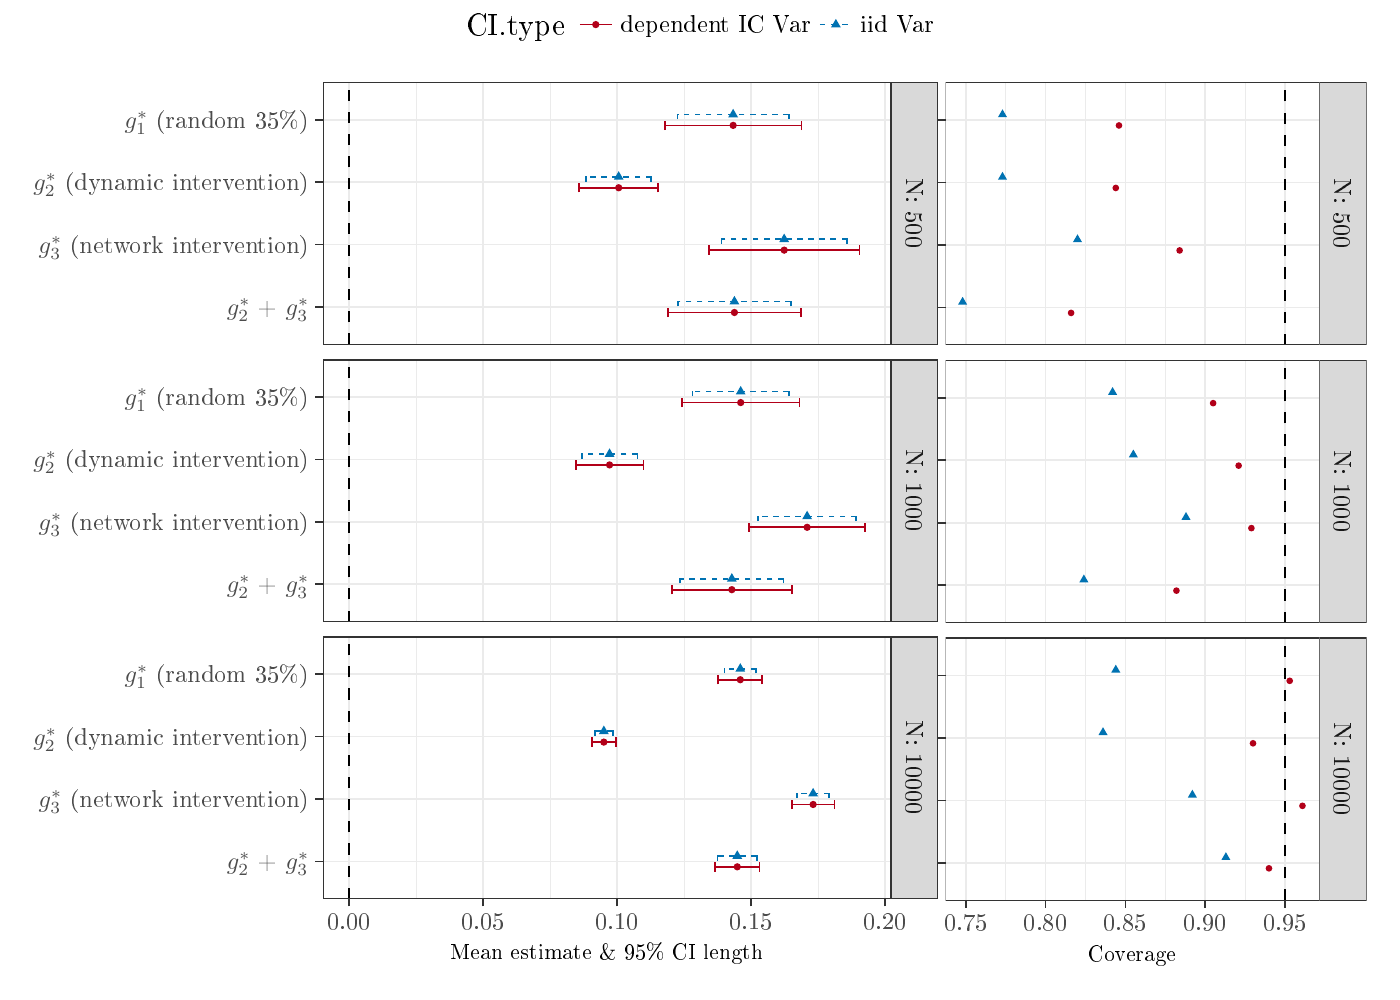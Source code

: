 % Created by tikzDevice version 0.10.1 on 2017-09-20 15:50:26
% !TEX encoding = UTF-8 Unicode
\documentclass[english]{article}
\nonstopmode

\usepackage{tikz}

\usepackage[active,tightpage,psfixbb]{preview}

\PreviewEnvironment{pgfpicture}

\setlength\PreviewBorder{0pt}

\newcommand{\SweaveOpts}[1]{}  % do not interfere with LaTeX
\newcommand{\SweaveInput}[1]{} % because they are not real TeX commands
\newcommand{\Sexpr}[1]{}       % will only be parsed by R

 % \documentclass[a4paper]{article}
\usepackage[T1]{fontenc}
\usepackage[latin9]{inputenc} % \usepackage[utf8]{inputenc}
\usepackage{geometry}
% \geometry{verbose,tmargin=2cm,bmargin=2cm,lmargin=3cm,rmargin=3cm}
\usepackage{amsthm, amsmath,amssymb} % ,amsfonts
\usepackage{setspace}
\usepackage{esint}
\usepackage[authoryear]{natbib}
\onehalfspacing

\makeatletter
\usepackage{authblk}
\usepackage[multiple]{footmisc}
\usepackage{pdflscape}
\usepackage{booktabs}

% \usepackage{jheppub}
%%\usepackage[round]{natbib}
\usepackage[colorlinks=true,urlcolor=blue]{hyperref}
\usepackage{graphicx}
\usepackage{pdflscape}
\usepackage{color}
\usepackage{float}

\definecolor{blue}{rgb}{.2,.2,.7}
\definecolor{red}{rgb}{.7,.2,.2}
\definecolor{green}{rgb}{0,.6,.3}
\definecolor{gray}{rgb}{0.45,0.45,0.45}
\newcommand{\btext}[1]{\textcolor{blue}{#1}}
\newcommand{\rtext}[1]{\textcolor{red}{#1}}
\newcommand{\gtext}[1]{\textcolor{green}{#1}}
\newcommand{\wtext}[1]{\textcolor{white}{#1}}
\newcommand{\old}[1]{\textcolor{gray}{#1}}
\definecolor{gray90}{RGB}{229,229,229}
\definecolor{gray77}{RGB}{196,196,196}
\definecolor{gray60}{RGB}{153,153,153}

\renewcommand{\thefootnote}{\alph{footnote}}
%%\newcommand{\acronym}[1]{\textsc{#1}}
%%\newcommand{\class}[1]{\mbox{\textsf{#1}}}
\newcommand{\code}[1]{\mbox{\texttt{#1}}}
\newcommand{\pkg}[1]{{\normalfont\fontseries{b}\selectfont #1}}
\newcommand{\proglang}[1]{\textsf{#1}}

\newcommand\XOR{\mathbin{\char`\^}}
\newcommand\independent{\protect\mathpalette{\protect\independenT}{\perp}}
\def\independenT#1#2{\mathrel{\rlap{$#1#2$}\mkern2mu{#1#2}}}

\theoremstyle{plain}
\newtheorem*{thm*}{\protect\theoremname}
\theoremstyle{plain}
\newtheorem*{lem*}{\protect\lemmaname}

\makeatother
\usepackage{babel}
\providecommand{\lemmaname}{Lemma}
\providecommand{\theoremname}{Theorem}


%\VignetteEngine{knitr::knitr}
%\VignetteIndexEntry{Introduction}



\begin{document}

\begin{tikzpicture}[x=1pt,y=1pt]
\definecolor{fillColor}{RGB}{255,255,255}
\path[use as bounding box,fill=fillColor,fill opacity=0.00] (0,0) rectangle (505.89,361.35);
\begin{scope}
\path[clip] (  0.00,  0.00) rectangle (505.89,361.35);
\definecolor{fillColor}{RGB}{255,255,255}

\path[fill=fillColor] (162.70,339.55) rectangle (343.19,365.38);
\end{scope}
\begin{scope}
\path[clip] (  0.00,  0.00) rectangle (505.89,361.35);
\definecolor{drawColor}{RGB}{0,0,0}

\node[text=drawColor,anchor=base west,inner sep=0pt, outer sep=0pt, scale=  1.10] at (168.39,348.68) {CI.type};
\end{scope}
\begin{scope}
\path[clip] (  0.00,  0.00) rectangle (505.89,361.35);
\definecolor{fillColor}{RGB}{255,255,255}

\path[fill=fillColor] (208.05,345.24) rectangle (222.51,359.69);
\end{scope}
\begin{scope}
\path[clip] (  0.00,  0.00) rectangle (505.89,361.35);
\definecolor{fillColor}{RGB}{178,0,25}

\path[fill=fillColor] (215.28,352.46) circle (  1.32);
\end{scope}
\begin{scope}
\path[clip] (  0.00,  0.00) rectangle (505.89,361.35);
\definecolor{drawColor}{RGB}{178,0,25}

\path[draw=drawColor,line width= 0.6pt,line join=round] (209.50,352.46) -- (221.06,352.46);
\end{scope}
\begin{scope}
\path[clip] (  0.00,  0.00) rectangle (505.89,361.35);
\definecolor{fillColor}{RGB}{255,255,255}

\path[fill=fillColor] (294.82,345.24) rectangle (309.27,359.69);
\end{scope}
\begin{scope}
\path[clip] (  0.00,  0.00) rectangle (505.89,361.35);
\definecolor{fillColor}{RGB}{0,114,178}

\path[fill=fillColor] (302.04,354.52) --
	(303.82,351.44) --
	(300.27,351.44) --
	cycle;
\end{scope}
\begin{scope}
\path[clip] (  0.00,  0.00) rectangle (505.89,361.35);
\definecolor{drawColor}{RGB}{0,114,178}

\path[draw=drawColor,line width= 0.6pt,dash pattern=on 2pt off 2pt ,line join=round] (296.26,352.46) -- (307.83,352.46);
\end{scope}
\begin{scope}
\path[clip] (  0.00,  0.00) rectangle (505.89,361.35);
\definecolor{drawColor}{RGB}{0,0,0}

\node[text=drawColor,anchor=base west,inner sep=0pt, outer sep=0pt, scale=  0.88] at (224.31,349.43) {dependent IC Var};
\end{scope}
\begin{scope}
\path[clip] (  0.00,  0.00) rectangle (505.89,361.35);
\definecolor{drawColor}{RGB}{0,0,0}

\node[text=drawColor,anchor=base west,inner sep=0pt, outer sep=0pt, scale=  0.88] at (311.08,349.43) {iid Var};
\end{scope}
\begin{scope}
\path[clip] (  0.00,  0.00) rectangle (338.95,343.58);
\definecolor{drawColor}{RGB}{255,255,255}
\definecolor{fillColor}{RGB}{255,255,255}

\path[draw=drawColor,line width= 0.6pt,line join=round,line cap=round,fill=fillColor] (  0.00,  0.00) rectangle (338.95,343.58);
\end{scope}
\begin{scope}
\path[clip] (116.73,236.88) rectangle (321.89,331.53);
\definecolor{fillColor}{RGB}{255,255,255}

\path[fill=fillColor] (116.73,236.88) rectangle (321.89,331.53);
\definecolor{drawColor}{gray}{0.92}

\path[draw=drawColor,line width= 0.3pt,line join=round] (150.29,236.88) --
	(150.29,331.53);

\path[draw=drawColor,line width= 0.3pt,line join=round] (198.75,236.88) --
	(198.75,331.53);

\path[draw=drawColor,line width= 0.3pt,line join=round] (247.21,236.88) --
	(247.21,331.53);

\path[draw=drawColor,line width= 0.3pt,line join=round] (295.67,236.88) --
	(295.67,331.53);

\path[draw=drawColor,line width= 0.6pt,line join=round] (116.73,250.40) --
	(321.89,250.40);

\path[draw=drawColor,line width= 0.6pt,line join=round] (116.73,272.94) --
	(321.89,272.94);

\path[draw=drawColor,line width= 0.6pt,line join=round] (116.73,295.47) --
	(321.89,295.47);

\path[draw=drawColor,line width= 0.6pt,line join=round] (116.73,318.01) --
	(321.89,318.01);

\path[draw=drawColor,line width= 0.6pt,line join=round] (126.06,236.88) --
	(126.06,331.53);

\path[draw=drawColor,line width= 0.6pt,line join=round] (174.52,236.88) --
	(174.52,331.53);

\path[draw=drawColor,line width= 0.6pt,line join=round] (222.98,236.88) --
	(222.98,331.53);

\path[draw=drawColor,line width= 0.6pt,line join=round] (271.44,236.88) --
	(271.44,331.53);

\path[draw=drawColor,line width= 0.6pt,line join=round] (319.90,236.88) --
	(319.90,331.53);
\definecolor{fillColor}{RGB}{0,114,178}

\path[fill=fillColor] (265.38,254.42) --
	(267.16,251.35) --
	(263.60,251.35) --
	cycle;
\definecolor{fillColor}{RGB}{178,0,25}

\path[fill=fillColor] (265.38,248.43) circle (  1.32);
\definecolor{fillColor}{RGB}{0,114,178}

\path[fill=fillColor] (283.36,276.96) --
	(285.14,273.88) --
	(281.59,273.88) --
	cycle;
\definecolor{fillColor}{RGB}{178,0,25}

\path[fill=fillColor] (283.36,270.96) circle (  1.32);
\definecolor{fillColor}{RGB}{0,114,178}

\path[fill=fillColor] (223.56,299.50) --
	(225.33,296.42) --
	(221.78,296.42) --
	cycle;
\definecolor{fillColor}{RGB}{178,0,25}

\path[fill=fillColor] (223.56,293.50) circle (  1.32);
\definecolor{fillColor}{RGB}{0,114,178}

\path[fill=fillColor] (264.92,322.04) --
	(266.69,318.96) --
	(263.14,318.96) --
	cycle;
\definecolor{fillColor}{RGB}{178,0,25}

\path[fill=fillColor] (264.92,316.04) circle (  1.32);
\definecolor{drawColor}{RGB}{0,114,178}

\path[draw=drawColor,line width= 0.6pt,dash pattern=on 2pt off 2pt ,line join=round] (285.83,250.68) --
	(285.83,254.06);

\path[draw=drawColor,line width= 0.6pt,dash pattern=on 2pt off 2pt ,line join=round] (285.83,252.37) --
	(244.93,252.37);

\path[draw=drawColor,line width= 0.6pt,dash pattern=on 2pt off 2pt ,line join=round] (244.93,250.68) --
	(244.93,254.06);
\definecolor{drawColor}{RGB}{178,0,25}

\path[draw=drawColor,line width= 0.6pt,line join=round] (289.51,246.74) --
	(289.51,250.12);

\path[draw=drawColor,line width= 0.6pt,line join=round] (289.51,248.43) --
	(241.26,248.43);

\path[draw=drawColor,line width= 0.6pt,line join=round] (241.26,246.74) --
	(241.26,250.12);
\definecolor{drawColor}{RGB}{0,114,178}

\path[draw=drawColor,line width= 0.6pt,dash pattern=on 2pt off 2pt ,line join=round] (306.08,273.22) --
	(306.08,276.60);

\path[draw=drawColor,line width= 0.6pt,dash pattern=on 2pt off 2pt ,line join=round] (306.08,274.91) --
	(260.65,274.91);

\path[draw=drawColor,line width= 0.6pt,dash pattern=on 2pt off 2pt ,line join=round] (260.65,273.22) --
	(260.65,276.60);
\definecolor{drawColor}{RGB}{178,0,25}

\path[draw=drawColor,line width= 0.6pt,line join=round] (310.58,269.27) --
	(310.58,272.66);

\path[draw=drawColor,line width= 0.6pt,line join=round] (310.58,270.96) --
	(256.14,270.96);

\path[draw=drawColor,line width= 0.6pt,line join=round] (256.14,269.27) --
	(256.14,272.66);
\definecolor{drawColor}{RGB}{0,114,178}

\path[draw=drawColor,line width= 0.6pt,dash pattern=on 2pt off 2pt ,line join=round] (235.28,295.76) --
	(235.28,299.14);

\path[draw=drawColor,line width= 0.6pt,dash pattern=on 2pt off 2pt ,line join=round] (235.28,297.45) --
	(211.83,297.45);

\path[draw=drawColor,line width= 0.6pt,dash pattern=on 2pt off 2pt ,line join=round] (211.83,295.76) --
	(211.83,299.14);
\definecolor{drawColor}{RGB}{178,0,25}

\path[draw=drawColor,line width= 0.6pt,line join=round] (237.86,291.81) --
	(237.86,295.19);

\path[draw=drawColor,line width= 0.6pt,line join=round] (237.86,293.50) --
	(209.25,293.50);

\path[draw=drawColor,line width= 0.6pt,line join=round] (209.25,291.81) --
	(209.25,295.19);
\definecolor{drawColor}{RGB}{0,114,178}

\path[draw=drawColor,line width= 0.6pt,dash pattern=on 2pt off 2pt ,line join=round] (285.00,318.29) --
	(285.00,321.67);

\path[draw=drawColor,line width= 0.6pt,dash pattern=on 2pt off 2pt ,line join=round] (285.00,319.98) --
	(244.83,319.98);

\path[draw=drawColor,line width= 0.6pt,dash pattern=on 2pt off 2pt ,line join=round] (244.83,318.29) --
	(244.83,321.67);
\definecolor{drawColor}{RGB}{178,0,25}

\path[draw=drawColor,line width= 0.6pt,line join=round] (289.63,314.35) --
	(289.63,317.73);

\path[draw=drawColor,line width= 0.6pt,line join=round] (289.63,316.04) --
	(240.20,316.04);

\path[draw=drawColor,line width= 0.6pt,line join=round] (240.20,314.35) --
	(240.20,317.73);
\definecolor{drawColor}{RGB}{0,0,0}

\path[draw=drawColor,line width= 0.6pt,dash pattern=on 4pt off 4pt ,line join=round] (126.06,236.88) -- (126.06,331.53);
\definecolor{drawColor}{gray}{0.20}

\path[draw=drawColor,line width= 0.6pt,line join=round,line cap=round] (116.73,236.88) rectangle (321.89,331.53);
\end{scope}
\begin{scope}
\path[clip] (116.73,136.72) rectangle (321.89,231.38);
\definecolor{fillColor}{RGB}{255,255,255}

\path[fill=fillColor] (116.73,136.72) rectangle (321.89,231.38);
\definecolor{drawColor}{gray}{0.92}

\path[draw=drawColor,line width= 0.3pt,line join=round] (150.29,136.72) --
	(150.29,231.38);

\path[draw=drawColor,line width= 0.3pt,line join=round] (198.75,136.72) --
	(198.75,231.38);

\path[draw=drawColor,line width= 0.3pt,line join=round] (247.21,136.72) --
	(247.21,231.38);

\path[draw=drawColor,line width= 0.3pt,line join=round] (295.67,136.72) --
	(295.67,231.38);

\path[draw=drawColor,line width= 0.6pt,line join=round] (116.73,150.24) --
	(321.89,150.24);

\path[draw=drawColor,line width= 0.6pt,line join=round] (116.73,172.78) --
	(321.89,172.78);

\path[draw=drawColor,line width= 0.6pt,line join=round] (116.73,195.32) --
	(321.89,195.32);

\path[draw=drawColor,line width= 0.6pt,line join=round] (116.73,217.86) --
	(321.89,217.86);

\path[draw=drawColor,line width= 0.6pt,line join=round] (126.06,136.72) --
	(126.06,231.38);

\path[draw=drawColor,line width= 0.6pt,line join=round] (174.52,136.72) --
	(174.52,231.38);

\path[draw=drawColor,line width= 0.6pt,line join=round] (222.98,136.72) --
	(222.98,231.38);

\path[draw=drawColor,line width= 0.6pt,line join=round] (271.44,136.72) --
	(271.44,231.38);

\path[draw=drawColor,line width= 0.6pt,line join=round] (319.90,136.72) --
	(319.90,231.38);
\definecolor{fillColor}{RGB}{0,114,178}

\path[fill=fillColor] (264.45,154.27) --
	(266.22,151.19) --
	(262.67,151.19) --
	cycle;
\definecolor{fillColor}{RGB}{178,0,25}

\path[fill=fillColor] (264.45,148.27) circle (  1.32);
\definecolor{fillColor}{RGB}{0,114,178}

\path[fill=fillColor] (291.65,176.80) --
	(293.43,173.73) --
	(289.88,173.73) --
	cycle;
\definecolor{fillColor}{RGB}{178,0,25}

\path[fill=fillColor] (291.65,170.81) circle (  1.32);
\definecolor{fillColor}{RGB}{0,114,178}

\path[fill=fillColor] (220.26,199.34) --
	(222.04,196.26) --
	(218.49,196.26) --
	cycle;
\definecolor{fillColor}{RGB}{178,0,25}

\path[fill=fillColor] (220.26,193.35) circle (  1.32);
\definecolor{fillColor}{RGB}{0,114,178}

\path[fill=fillColor] (267.65,221.88) --
	(269.43,218.80) --
	(265.87,218.80) --
	cycle;
\definecolor{fillColor}{RGB}{178,0,25}

\path[fill=fillColor] (267.65,215.88) circle (  1.32);
\definecolor{drawColor}{RGB}{0,114,178}

\path[draw=drawColor,line width= 0.6pt,dash pattern=on 2pt off 2pt ,line join=round] (283.12,150.53) --
	(283.12,153.91);

\path[draw=drawColor,line width= 0.6pt,dash pattern=on 2pt off 2pt ,line join=round] (283.12,152.22) --
	(245.78,152.22);

\path[draw=drawColor,line width= 0.6pt,dash pattern=on 2pt off 2pt ,line join=round] (245.78,150.53) --
	(245.78,153.91);
\definecolor{drawColor}{RGB}{178,0,25}

\path[draw=drawColor,line width= 0.6pt,line join=round] (286.18,146.58) --
	(286.18,149.96);

\path[draw=drawColor,line width= 0.6pt,line join=round] (286.18,148.27) --
	(242.71,148.27);

\path[draw=drawColor,line width= 0.6pt,line join=round] (242.71,146.58) --
	(242.71,149.96);
\definecolor{drawColor}{RGB}{0,114,178}

\path[draw=drawColor,line width= 0.6pt,dash pattern=on 2pt off 2pt ,line join=round] (309.39,173.06) --
	(309.39,176.44);

\path[draw=drawColor,line width= 0.6pt,dash pattern=on 2pt off 2pt ,line join=round] (309.39,174.75) --
	(273.92,174.75);

\path[draw=drawColor,line width= 0.6pt,dash pattern=on 2pt off 2pt ,line join=round] (273.92,173.06) --
	(273.92,176.44);
\definecolor{drawColor}{RGB}{178,0,25}

\path[draw=drawColor,line width= 0.6pt,line join=round] (312.56,169.12) --
	(312.56,172.50);

\path[draw=drawColor,line width= 0.6pt,line join=round] (312.56,170.81) --
	(270.75,170.81);

\path[draw=drawColor,line width= 0.6pt,line join=round] (270.75,169.12) --
	(270.75,172.50);
\definecolor{drawColor}{RGB}{0,114,178}

\path[draw=drawColor,line width= 0.6pt,dash pattern=on 2pt off 2pt ,line join=round] (230.31,195.60) --
	(230.31,198.98);

\path[draw=drawColor,line width= 0.6pt,dash pattern=on 2pt off 2pt ,line join=round] (230.31,197.29) --
	(210.21,197.29);

\path[draw=drawColor,line width= 0.6pt,dash pattern=on 2pt off 2pt ,line join=round] (210.21,195.60) --
	(210.21,198.98);
\definecolor{drawColor}{RGB}{178,0,25}

\path[draw=drawColor,line width= 0.6pt,line join=round] (232.47,191.66) --
	(232.47,195.04);

\path[draw=drawColor,line width= 0.6pt,line join=round] (232.47,193.35) --
	(208.06,193.35);

\path[draw=drawColor,line width= 0.6pt,line join=round] (208.06,191.66) --
	(208.06,195.04);
\definecolor{drawColor}{RGB}{0,114,178}

\path[draw=drawColor,line width= 0.6pt,dash pattern=on 2pt off 2pt ,line join=round] (285.08,218.14) --
	(285.08,221.52);

\path[draw=drawColor,line width= 0.6pt,dash pattern=on 2pt off 2pt ,line join=round] (285.08,219.83) --
	(250.22,219.83);

\path[draw=drawColor,line width= 0.6pt,dash pattern=on 2pt off 2pt ,line join=round] (250.22,218.14) --
	(250.22,221.52);
\definecolor{drawColor}{RGB}{178,0,25}

\path[draw=drawColor,line width= 0.6pt,line join=round] (288.86,214.19) --
	(288.86,217.57);

\path[draw=drawColor,line width= 0.6pt,line join=round] (288.86,215.88) --
	(246.44,215.88);

\path[draw=drawColor,line width= 0.6pt,line join=round] (246.44,214.19) --
	(246.44,217.57);
\definecolor{drawColor}{RGB}{0,0,0}

\path[draw=drawColor,line width= 0.6pt,dash pattern=on 4pt off 4pt ,line join=round] (126.06,136.72) -- (126.06,231.38);
\definecolor{drawColor}{gray}{0.20}

\path[draw=drawColor,line width= 0.6pt,line join=round,line cap=round] (116.73,136.72) rectangle (321.89,231.38);
\end{scope}
\begin{scope}
\path[clip] (116.73, 36.56) rectangle (321.89,131.22);
\definecolor{fillColor}{RGB}{255,255,255}

\path[fill=fillColor] (116.73, 36.56) rectangle (321.89,131.22);
\definecolor{drawColor}{gray}{0.92}

\path[draw=drawColor,line width= 0.3pt,line join=round] (150.29, 36.56) --
	(150.29,131.22);

\path[draw=drawColor,line width= 0.3pt,line join=round] (198.75, 36.56) --
	(198.75,131.22);

\path[draw=drawColor,line width= 0.3pt,line join=round] (247.21, 36.56) --
	(247.21,131.22);

\path[draw=drawColor,line width= 0.3pt,line join=round] (295.67, 36.56) --
	(295.67,131.22);

\path[draw=drawColor,line width= 0.6pt,line join=round] (116.73, 50.09) --
	(321.89, 50.09);

\path[draw=drawColor,line width= 0.6pt,line join=round] (116.73, 72.62) --
	(321.89, 72.62);

\path[draw=drawColor,line width= 0.6pt,line join=round] (116.73, 95.16) --
	(321.89, 95.16);

\path[draw=drawColor,line width= 0.6pt,line join=round] (116.73,117.70) --
	(321.89,117.70);

\path[draw=drawColor,line width= 0.6pt,line join=round] (126.06, 36.56) --
	(126.06,131.22);

\path[draw=drawColor,line width= 0.6pt,line join=round] (174.52, 36.56) --
	(174.52,131.22);

\path[draw=drawColor,line width= 0.6pt,line join=round] (222.98, 36.56) --
	(222.98,131.22);

\path[draw=drawColor,line width= 0.6pt,line join=round] (271.44, 36.56) --
	(271.44,131.22);

\path[draw=drawColor,line width= 0.6pt,line join=round] (319.90, 36.56) --
	(319.90,131.22);
\definecolor{fillColor}{RGB}{0,114,178}

\path[fill=fillColor] (266.41, 54.11) --
	(268.19, 51.03) --
	(264.63, 51.03) --
	cycle;
\definecolor{fillColor}{RGB}{178,0,25}

\path[fill=fillColor] (266.41, 48.12) circle (  1.32);
\definecolor{fillColor}{RGB}{0,114,178}

\path[fill=fillColor] (293.82, 76.65) --
	(295.60, 73.57) --
	(292.04, 73.57) --
	cycle;
\definecolor{fillColor}{RGB}{178,0,25}

\path[fill=fillColor] (293.82, 70.65) circle (  1.32);
\definecolor{fillColor}{RGB}{0,114,178}

\path[fill=fillColor] (218.20, 99.19) --
	(219.97, 96.11) --
	(216.42, 96.11) --
	cycle;
\definecolor{fillColor}{RGB}{178,0,25}

\path[fill=fillColor] (218.20, 93.19) circle (  1.32);
\definecolor{fillColor}{RGB}{0,114,178}

\path[fill=fillColor] (267.50,121.72) --
	(269.28,118.64) --
	(265.73,118.64) --
	cycle;
\definecolor{fillColor}{RGB}{178,0,25}

\path[fill=fillColor] (267.50,115.73) circle (  1.32);
\definecolor{drawColor}{RGB}{0,114,178}

\path[draw=drawColor,line width= 0.6pt,dash pattern=on 2pt off 2pt ,line join=round] (273.53, 50.37) --
	(273.53, 53.75);

\path[draw=drawColor,line width= 0.6pt,dash pattern=on 2pt off 2pt ,line join=round] (273.53, 52.06) --
	(259.29, 52.06);

\path[draw=drawColor,line width= 0.6pt,dash pattern=on 2pt off 2pt ,line join=round] (259.29, 50.37) --
	(259.29, 53.75);
\definecolor{drawColor}{RGB}{178,0,25}

\path[draw=drawColor,line width= 0.6pt,line join=round] (274.47, 46.42) --
	(274.47, 49.81);

\path[draw=drawColor,line width= 0.6pt,line join=round] (274.47, 48.12) --
	(258.35, 48.12);

\path[draw=drawColor,line width= 0.6pt,line join=round] (258.35, 46.42) --
	(258.35, 49.81);
\definecolor{drawColor}{RGB}{0,114,178}

\path[draw=drawColor,line width= 0.6pt,dash pattern=on 2pt off 2pt ,line join=round] (299.61, 72.91) --
	(299.61, 76.29);

\path[draw=drawColor,line width= 0.6pt,dash pattern=on 2pt off 2pt ,line join=round] (299.61, 74.60) --
	(288.03, 74.60);

\path[draw=drawColor,line width= 0.6pt,dash pattern=on 2pt off 2pt ,line join=round] (288.03, 72.91) --
	(288.03, 76.29);
\definecolor{drawColor}{RGB}{178,0,25}

\path[draw=drawColor,line width= 0.6pt,line join=round] (301.52, 68.96) --
	(301.52, 72.34);

\path[draw=drawColor,line width= 0.6pt,line join=round] (301.52, 70.65) --
	(286.12, 70.65);

\path[draw=drawColor,line width= 0.6pt,line join=round] (286.12, 68.96) --
	(286.12, 72.34);
\definecolor{drawColor}{RGB}{0,114,178}

\path[draw=drawColor,line width= 0.6pt,dash pattern=on 2pt off 2pt ,line join=round] (221.49, 95.44) --
	(221.49, 98.82);

\path[draw=drawColor,line width= 0.6pt,dash pattern=on 2pt off 2pt ,line join=round] (221.49, 97.13) --
	(214.90, 97.13);

\path[draw=drawColor,line width= 0.6pt,dash pattern=on 2pt off 2pt ,line join=round] (214.90, 95.44) --
	(214.90, 98.82);
\definecolor{drawColor}{RGB}{178,0,25}

\path[draw=drawColor,line width= 0.6pt,line join=round] (222.51, 91.50) --
	(222.51, 94.88);

\path[draw=drawColor,line width= 0.6pt,line join=round] (222.51, 93.19) --
	(213.88, 93.19);

\path[draw=drawColor,line width= 0.6pt,line join=round] (213.88, 91.50) --
	(213.88, 94.88);
\definecolor{drawColor}{RGB}{0,114,178}

\path[draw=drawColor,line width= 0.6pt,dash pattern=on 2pt off 2pt ,line join=round] (273.27,117.98) --
	(273.27,121.36);

\path[draw=drawColor,line width= 0.6pt,dash pattern=on 2pt off 2pt ,line join=round] (273.27,119.67) --
	(261.74,119.67);

\path[draw=drawColor,line width= 0.6pt,dash pattern=on 2pt off 2pt ,line join=round] (261.74,117.98) --
	(261.74,121.36);
\definecolor{drawColor}{RGB}{178,0,25}

\path[draw=drawColor,line width= 0.6pt,line join=round] (275.45,114.04) --
	(275.45,117.42);

\path[draw=drawColor,line width= 0.6pt,line join=round] (275.45,115.73) --
	(259.55,115.73);

\path[draw=drawColor,line width= 0.6pt,line join=round] (259.55,114.04) --
	(259.55,117.42);
\definecolor{drawColor}{RGB}{0,0,0}

\path[draw=drawColor,line width= 0.6pt,dash pattern=on 4pt off 4pt ,line join=round] (126.06, 36.56) -- (126.06,131.22);
\definecolor{drawColor}{gray}{0.20}

\path[draw=drawColor,line width= 0.6pt,line join=round,line cap=round] (116.73, 36.56) rectangle (321.89,131.22);
\end{scope}
\begin{scope}
\path[clip] (321.89,236.88) rectangle (338.95,331.53);
\definecolor{drawColor}{gray}{0.20}
\definecolor{fillColor}{gray}{0.85}

\path[draw=drawColor,line width= 0.6pt,line join=round,line cap=round,fill=fillColor] (321.89,236.88) rectangle (338.95,331.53);
\definecolor{drawColor}{gray}{0.10}

\node[text=drawColor,rotate=-90.00,anchor=base,inner sep=0pt, outer sep=0pt, scale=  0.88] at (327.39,284.21) {N: 500};
\end{scope}
\begin{scope}
\path[clip] (321.89,136.72) rectangle (338.95,231.38);
\definecolor{drawColor}{gray}{0.20}
\definecolor{fillColor}{gray}{0.85}

\path[draw=drawColor,line width= 0.6pt,line join=round,line cap=round,fill=fillColor] (321.89,136.72) rectangle (338.95,231.38);
\definecolor{drawColor}{gray}{0.10}

\node[text=drawColor,rotate=-90.00,anchor=base,inner sep=0pt, outer sep=0pt, scale=  0.88] at (327.39,184.05) {N: 1000};
\end{scope}
\begin{scope}
\path[clip] (321.89, 36.56) rectangle (338.95,131.22);
\definecolor{drawColor}{gray}{0.20}
\definecolor{fillColor}{gray}{0.85}

\path[draw=drawColor,line width= 0.6pt,line join=round,line cap=round,fill=fillColor] (321.89, 36.56) rectangle (338.95,131.22);
\definecolor{drawColor}{gray}{0.10}

\node[text=drawColor,rotate=-90.00,anchor=base,inner sep=0pt, outer sep=0pt, scale=  0.88] at (327.39, 83.89) {N: 10000};
\end{scope}
\begin{scope}
\path[clip] (  0.00,  0.00) rectangle (505.89,361.35);
\definecolor{drawColor}{gray}{0.20}

\path[draw=drawColor,line width= 0.6pt,line join=round] (126.06, 33.81) --
	(126.06, 36.56);

\path[draw=drawColor,line width= 0.6pt,line join=round] (174.52, 33.81) --
	(174.52, 36.56);

\path[draw=drawColor,line width= 0.6pt,line join=round] (222.98, 33.81) --
	(222.98, 36.56);

\path[draw=drawColor,line width= 0.6pt,line join=round] (271.44, 33.81) --
	(271.44, 36.56);

\path[draw=drawColor,line width= 0.6pt,line join=round] (319.90, 33.81) --
	(319.90, 36.56);
\end{scope}
\begin{scope}
\path[clip] (  0.00,  0.00) rectangle (505.89,361.35);
\definecolor{drawColor}{gray}{0.30}

\node[text=drawColor,anchor=base,inner sep=0pt, outer sep=0pt, scale=  0.88] at (126.06, 25.55) {0.00};

\node[text=drawColor,anchor=base,inner sep=0pt, outer sep=0pt, scale=  0.88] at (174.52, 25.55) {0.05};

\node[text=drawColor,anchor=base,inner sep=0pt, outer sep=0pt, scale=  0.88] at (222.98, 25.55) {0.10};

\node[text=drawColor,anchor=base,inner sep=0pt, outer sep=0pt, scale=  0.88] at (271.44, 25.55) {0.15};

\node[text=drawColor,anchor=base,inner sep=0pt, outer sep=0pt, scale=  0.88] at (319.90, 25.55) {0.20};
\end{scope}
\begin{scope}
\path[clip] (  0.00,  0.00) rectangle (505.89,361.35);
\definecolor{drawColor}{gray}{0.30}

\node[text=drawColor,anchor=base east,inner sep=0pt, outer sep=0pt, scale=  0.88] at (111.78,247.37) {$g^*_2$ + $g^*_3$};

\node[text=drawColor,anchor=base east,inner sep=0pt, outer sep=0pt, scale=  0.88] at (111.78,269.91) {$g^*_3$ (network intervention)};

\node[text=drawColor,anchor=base east,inner sep=0pt, outer sep=0pt, scale=  0.88] at (111.78,292.44) {$g^*_2$ (dynamic intervention)};

\node[text=drawColor,anchor=base east,inner sep=0pt, outer sep=0pt, scale=  0.88] at (111.78,314.98) {$g^*_1$ (random 35\%)};
\end{scope}
\begin{scope}
\path[clip] (  0.00,  0.00) rectangle (505.89,361.35);
\definecolor{drawColor}{gray}{0.20}

\path[draw=drawColor,line width= 0.6pt,line join=round] (113.98,250.40) --
	(116.73,250.40);

\path[draw=drawColor,line width= 0.6pt,line join=round] (113.98,272.94) --
	(116.73,272.94);

\path[draw=drawColor,line width= 0.6pt,line join=round] (113.98,295.47) --
	(116.73,295.47);

\path[draw=drawColor,line width= 0.6pt,line join=round] (113.98,318.01) --
	(116.73,318.01);
\end{scope}
\begin{scope}
\path[clip] (  0.00,  0.00) rectangle (505.89,361.35);
\definecolor{drawColor}{gray}{0.30}

\node[text=drawColor,anchor=base east,inner sep=0pt, outer sep=0pt, scale=  0.88] at (111.78,147.21) {$g^*_2$ + $g^*_3$};

\node[text=drawColor,anchor=base east,inner sep=0pt, outer sep=0pt, scale=  0.88] at (111.78,169.75) {$g^*_3$ (network intervention)};

\node[text=drawColor,anchor=base east,inner sep=0pt, outer sep=0pt, scale=  0.88] at (111.78,192.29) {$g^*_2$ (dynamic intervention)};

\node[text=drawColor,anchor=base east,inner sep=0pt, outer sep=0pt, scale=  0.88] at (111.78,214.82) {$g^*_1$ (random 35\%)};
\end{scope}
\begin{scope}
\path[clip] (  0.00,  0.00) rectangle (505.89,361.35);
\definecolor{drawColor}{gray}{0.20}

\path[draw=drawColor,line width= 0.6pt,line join=round] (113.98,150.24) --
	(116.73,150.24);

\path[draw=drawColor,line width= 0.6pt,line join=round] (113.98,172.78) --
	(116.73,172.78);

\path[draw=drawColor,line width= 0.6pt,line join=round] (113.98,195.32) --
	(116.73,195.32);

\path[draw=drawColor,line width= 0.6pt,line join=round] (113.98,217.86) --
	(116.73,217.86);
\end{scope}
\begin{scope}
\path[clip] (  0.00,  0.00) rectangle (505.89,361.35);
\definecolor{drawColor}{gray}{0.30}

\node[text=drawColor,anchor=base east,inner sep=0pt, outer sep=0pt, scale=  0.88] at (111.78, 47.06) {$g^*_2$ + $g^*_3$};

\node[text=drawColor,anchor=base east,inner sep=0pt, outer sep=0pt, scale=  0.88] at (111.78, 69.59) {$g^*_3$ (network intervention)};

\node[text=drawColor,anchor=base east,inner sep=0pt, outer sep=0pt, scale=  0.88] at (111.78, 92.13) {$g^*_2$ (dynamic intervention)};

\node[text=drawColor,anchor=base east,inner sep=0pt, outer sep=0pt, scale=  0.88] at (111.78,114.67) {$g^*_1$ (random 35\%)};
\end{scope}
\begin{scope}
\path[clip] (  0.00,  0.00) rectangle (505.89,361.35);
\definecolor{drawColor}{gray}{0.20}

\path[draw=drawColor,line width= 0.6pt,line join=round] (113.98, 50.09) --
	(116.73, 50.09);

\path[draw=drawColor,line width= 0.6pt,line join=round] (113.98, 72.62) --
	(116.73, 72.62);

\path[draw=drawColor,line width= 0.6pt,line join=round] (113.98, 95.16) --
	(116.73, 95.16);

\path[draw=drawColor,line width= 0.6pt,line join=round] (113.98,117.70) --
	(116.73,117.70);
\end{scope}
\begin{scope}
\path[clip] (  0.00,  0.00) rectangle (505.89,361.35);
\definecolor{drawColor}{RGB}{0,0,0}

\node[text=drawColor,anchor=base,inner sep=0pt, outer sep=0pt, scale=  0.80] at (219.31, 14.54) {Mean estimate \& 95\% CI length};
\end{scope}
\begin{scope}
\path[clip] (338.95,  0.00) rectangle (505.89,343.58);
\definecolor{drawColor}{RGB}{255,255,255}
\definecolor{fillColor}{RGB}{255,255,255}

\path[draw=drawColor,line width= 0.6pt,line join=round,line cap=round,fill=fillColor] (338.95,  0.00) rectangle (505.89,343.58);
\end{scope}
\begin{scope}
\path[clip] (341.70,236.69) rectangle (476.78,331.53);
\definecolor{fillColor}{RGB}{255,255,255}

\path[fill=fillColor] (341.70,236.69) rectangle (476.78,331.53);
\definecolor{drawColor}{gray}{0.92}

\path[draw=drawColor,line width= 0.3pt,line join=round] (363.40,236.69) --
	(363.40,331.53);

\path[draw=drawColor,line width= 0.3pt,line join=round] (392.23,236.69) --
	(392.23,331.53);

\path[draw=drawColor,line width= 0.3pt,line join=round] (421.06,236.69) --
	(421.06,331.53);

\path[draw=drawColor,line width= 0.3pt,line join=round] (449.89,236.69) --
	(449.89,331.53);

\path[draw=drawColor,line width= 0.6pt,line join=round] (341.70,250.24) --
	(476.78,250.24);

\path[draw=drawColor,line width= 0.6pt,line join=round] (341.70,272.82) --
	(476.78,272.82);

\path[draw=drawColor,line width= 0.6pt,line join=round] (341.70,295.40) --
	(476.78,295.40);

\path[draw=drawColor,line width= 0.6pt,line join=round] (341.70,317.98) --
	(476.78,317.98);

\path[draw=drawColor,line width= 0.6pt,line join=round] (348.99,236.69) --
	(348.99,331.53);

\path[draw=drawColor,line width= 0.6pt,line join=round] (377.82,236.69) --
	(377.82,331.53);

\path[draw=drawColor,line width= 0.6pt,line join=round] (406.65,236.69) --
	(406.65,331.53);

\path[draw=drawColor,line width= 0.6pt,line join=round] (435.47,236.69) --
	(435.47,331.53);

\path[draw=drawColor,line width= 0.6pt,line join=round] (464.30,236.69) --
	(464.30,331.53);
\definecolor{fillColor}{RGB}{0,114,178}

\path[fill=fillColor] (347.84,254.10) --
	(349.47,251.27) --
	(346.20,251.27) --
	cycle;
\definecolor{fillColor}{RGB}{178,0,25}

\path[fill=fillColor] (387.04,248.27) circle (  1.21);
\definecolor{fillColor}{RGB}{0,114,178}

\path[fill=fillColor] (389.35,276.68) --
	(390.98,273.86) --
	(387.72,273.86) --
	cycle;
\definecolor{fillColor}{RGB}{178,0,25}

\path[fill=fillColor] (426.25,270.85) circle (  1.21);
\definecolor{fillColor}{RGB}{0,114,178}

\path[fill=fillColor] (362.25,299.26) --
	(363.88,296.44) --
	(360.62,296.44) --
	cycle;
\definecolor{fillColor}{RGB}{178,0,25}

\path[fill=fillColor] (403.19,293.43) circle (  1.21);
\definecolor{fillColor}{RGB}{0,114,178}

\path[fill=fillColor] (362.25,321.85) --
	(363.88,319.02) --
	(360.62,319.02) --
	cycle;
\definecolor{fillColor}{RGB}{178,0,25}

\path[fill=fillColor] (404.34,316.01) circle (  1.21);
\definecolor{drawColor}{RGB}{0,0,0}

\path[draw=drawColor,line width= 0.6pt,dash pattern=on 4pt off 4pt ,line join=round] (464.30,236.69) -- (464.30,331.53);
\definecolor{drawColor}{gray}{0.20}

\path[draw=drawColor,line width= 0.6pt,line join=round,line cap=round] (341.70,236.69) rectangle (476.78,331.53);
\end{scope}
\begin{scope}
\path[clip] (341.70,136.35) rectangle (476.78,231.19);
\definecolor{fillColor}{RGB}{255,255,255}

\path[fill=fillColor] (341.70,136.35) rectangle (476.78,231.19);
\definecolor{drawColor}{gray}{0.92}

\path[draw=drawColor,line width= 0.3pt,line join=round] (363.40,136.35) --
	(363.40,231.19);

\path[draw=drawColor,line width= 0.3pt,line join=round] (392.23,136.35) --
	(392.23,231.19);

\path[draw=drawColor,line width= 0.3pt,line join=round] (421.06,136.35) --
	(421.06,231.19);

\path[draw=drawColor,line width= 0.3pt,line join=round] (449.89,136.35) --
	(449.89,231.19);

\path[draw=drawColor,line width= 0.6pt,line join=round] (341.70,149.90) --
	(476.78,149.90);

\path[draw=drawColor,line width= 0.6pt,line join=round] (341.70,172.48) --
	(476.78,172.48);

\path[draw=drawColor,line width= 0.6pt,line join=round] (341.70,195.06) --
	(476.78,195.06);

\path[draw=drawColor,line width= 0.6pt,line join=round] (341.70,217.64) --
	(476.78,217.64);

\path[draw=drawColor,line width= 0.6pt,line join=round] (348.99,136.35) --
	(348.99,231.19);

\path[draw=drawColor,line width= 0.6pt,line join=round] (377.82,136.35) --
	(377.82,231.19);

\path[draw=drawColor,line width= 0.6pt,line join=round] (406.65,136.35) --
	(406.65,231.19);

\path[draw=drawColor,line width= 0.6pt,line join=round] (435.47,136.35) --
	(435.47,231.19);

\path[draw=drawColor,line width= 0.6pt,line join=round] (464.30,136.35) --
	(464.30,231.19);
\definecolor{fillColor}{RGB}{0,114,178}

\path[fill=fillColor] (391.66,153.76) --
	(393.29,150.93) --
	(390.02,150.93) --
	cycle;
\definecolor{fillColor}{RGB}{178,0,25}

\path[fill=fillColor] (425.10,147.92) circle (  1.21);
\definecolor{fillColor}{RGB}{0,114,178}

\path[fill=fillColor] (428.56,176.34) --
	(430.19,173.51) --
	(426.92,173.51) --
	cycle;
\definecolor{fillColor}{RGB}{178,0,25}

\path[fill=fillColor] (452.19,170.51) circle (  1.21);
\definecolor{fillColor}{RGB}{0,114,178}

\path[fill=fillColor] (409.53,198.92) --
	(411.16,196.10) --
	(407.90,196.10) --
	cycle;
\definecolor{fillColor}{RGB}{178,0,25}

\path[fill=fillColor] (447.58,193.09) circle (  1.21);
\definecolor{fillColor}{RGB}{0,114,178}

\path[fill=fillColor] (402.03,221.50) --
	(403.67,218.68) --
	(400.40,218.68) --
	cycle;
\definecolor{fillColor}{RGB}{178,0,25}

\path[fill=fillColor] (438.36,215.67) circle (  1.21);
\definecolor{drawColor}{RGB}{0,0,0}

\path[draw=drawColor,line width= 0.6pt,dash pattern=on 4pt off 4pt ,line join=round] (464.30,136.35) -- (464.30,231.19);
\definecolor{drawColor}{gray}{0.20}

\path[draw=drawColor,line width= 0.6pt,line join=round,line cap=round] (341.70,136.35) rectangle (476.78,231.19);
\end{scope}
\begin{scope}
\path[clip] (341.70, 36.01) rectangle (476.78,130.85);
\definecolor{fillColor}{RGB}{255,255,255}

\path[fill=fillColor] (341.70, 36.01) rectangle (476.78,130.85);
\definecolor{drawColor}{gray}{0.92}

\path[draw=drawColor,line width= 0.3pt,line join=round] (363.40, 36.01) --
	(363.40,130.85);

\path[draw=drawColor,line width= 0.3pt,line join=round] (392.23, 36.01) --
	(392.23,130.85);

\path[draw=drawColor,line width= 0.3pt,line join=round] (421.06, 36.01) --
	(421.06,130.85);

\path[draw=drawColor,line width= 0.3pt,line join=round] (449.89, 36.01) --
	(449.89,130.85);

\path[draw=drawColor,line width= 0.6pt,line join=round] (341.70, 49.56) --
	(476.78, 49.56);

\path[draw=drawColor,line width= 0.6pt,line join=round] (341.70, 72.14) --
	(476.78, 72.14);

\path[draw=drawColor,line width= 0.6pt,line join=round] (341.70, 94.72) --
	(476.78, 94.72);

\path[draw=drawColor,line width= 0.6pt,line join=round] (341.70,117.30) --
	(476.78,117.30);

\path[draw=drawColor,line width= 0.6pt,line join=round] (348.99, 36.01) --
	(348.99,130.85);

\path[draw=drawColor,line width= 0.6pt,line join=round] (377.82, 36.01) --
	(377.82,130.85);

\path[draw=drawColor,line width= 0.6pt,line join=round] (406.65, 36.01) --
	(406.65,130.85);

\path[draw=drawColor,line width= 0.6pt,line join=round] (435.47, 36.01) --
	(435.47,130.85);

\path[draw=drawColor,line width= 0.6pt,line join=round] (464.30, 36.01) --
	(464.30,130.85);
\definecolor{fillColor}{RGB}{0,114,178}

\path[fill=fillColor] (442.97, 53.42) --
	(444.60, 50.59) --
	(441.34, 50.59) --
	cycle;
\definecolor{fillColor}{RGB}{178,0,25}

\path[fill=fillColor] (458.54, 47.58) circle (  1.21);
\definecolor{fillColor}{RGB}{0,114,178}

\path[fill=fillColor] (430.86, 76.00) --
	(432.49, 73.17) --
	(429.23, 73.17) --
	cycle;
\definecolor{fillColor}{RGB}{178,0,25}

\path[fill=fillColor] (470.64, 70.16) circle (  1.21);
\definecolor{fillColor}{RGB}{0,114,178}

\path[fill=fillColor] (398.57, 98.58) --
	(400.21, 95.75) --
	(396.94, 95.75) --
	cycle;
\definecolor{fillColor}{RGB}{178,0,25}

\path[fill=fillColor] (452.77, 92.75) circle (  1.21);
\definecolor{fillColor}{RGB}{0,114,178}

\path[fill=fillColor] (403.19,121.16) --
	(404.82,118.34) --
	(401.55,118.34) --
	cycle;
\definecolor{fillColor}{RGB}{178,0,25}

\path[fill=fillColor] (466.03,115.33) circle (  1.21);
\definecolor{drawColor}{RGB}{0,0,0}

\path[draw=drawColor,line width= 0.6pt,dash pattern=on 4pt off 4pt ,line join=round] (464.30, 36.01) -- (464.30,130.85);
\definecolor{drawColor}{gray}{0.20}

\path[draw=drawColor,line width= 0.6pt,line join=round,line cap=round] (341.70, 36.01) rectangle (476.78,130.85);
\end{scope}
\begin{scope}
\path[clip] (476.78,236.69) rectangle (493.85,331.53);
\definecolor{drawColor}{gray}{0.20}
\definecolor{fillColor}{gray}{0.85}

\path[draw=drawColor,line width= 0.6pt,line join=round,line cap=round,fill=fillColor] (476.78,236.69) rectangle (493.85,331.53);
\definecolor{drawColor}{gray}{0.10}

\node[text=drawColor,rotate=-90.00,anchor=base,inner sep=0pt, outer sep=0pt, scale=  0.88] at (482.28,284.11) {N: 500};
\end{scope}
\begin{scope}
\path[clip] (476.78,136.35) rectangle (493.85,231.19);
\definecolor{drawColor}{gray}{0.20}
\definecolor{fillColor}{gray}{0.85}

\path[draw=drawColor,line width= 0.6pt,line join=round,line cap=round,fill=fillColor] (476.78,136.35) rectangle (493.85,231.19);
\definecolor{drawColor}{gray}{0.10}

\node[text=drawColor,rotate=-90.00,anchor=base,inner sep=0pt, outer sep=0pt, scale=  0.88] at (482.28,183.77) {N: 1000};
\end{scope}
\begin{scope}
\path[clip] (476.78, 36.01) rectangle (493.85,130.85);
\definecolor{drawColor}{gray}{0.20}
\definecolor{fillColor}{gray}{0.85}

\path[draw=drawColor,line width= 0.6pt,line join=round,line cap=round,fill=fillColor] (476.78, 36.01) rectangle (493.85,130.85);
\definecolor{drawColor}{gray}{0.10}

\node[text=drawColor,rotate=-90.00,anchor=base,inner sep=0pt, outer sep=0pt, scale=  0.88] at (482.28, 83.43) {N: 10000};
\end{scope}
\begin{scope}
\path[clip] (  0.00,  0.00) rectangle (505.89,361.35);
\definecolor{drawColor}{gray}{0.20}

\path[draw=drawColor,line width= 0.6pt,line join=round] (348.99, 33.26) --
	(348.99, 36.01);

\path[draw=drawColor,line width= 0.6pt,line join=round] (377.82, 33.26) --
	(377.82, 36.01);

\path[draw=drawColor,line width= 0.6pt,line join=round] (406.65, 33.26) --
	(406.65, 36.01);

\path[draw=drawColor,line width= 0.6pt,line join=round] (435.47, 33.26) --
	(435.47, 36.01);

\path[draw=drawColor,line width= 0.6pt,line join=round] (464.30, 33.26) --
	(464.30, 36.01);
\end{scope}
\begin{scope}
\path[clip] (  0.00,  0.00) rectangle (505.89,361.35);
\definecolor{drawColor}{gray}{0.30}

\node[text=drawColor,anchor=base,inner sep=0pt, outer sep=0pt, scale=  0.88] at (348.99, 25.00) {0.75};

\node[text=drawColor,anchor=base,inner sep=0pt, outer sep=0pt, scale=  0.88] at (377.82, 25.00) {0.80};

\node[text=drawColor,anchor=base,inner sep=0pt, outer sep=0pt, scale=  0.88] at (406.65, 25.00) {0.85};

\node[text=drawColor,anchor=base,inner sep=0pt, outer sep=0pt, scale=  0.88] at (435.47, 25.00) {0.90};

\node[text=drawColor,anchor=base,inner sep=0pt, outer sep=0pt, scale=  0.88] at (464.30, 25.00) {0.95};
\end{scope}
\begin{scope}
\path[clip] (  0.00,  0.00) rectangle (505.89,361.35);
\definecolor{drawColor}{gray}{0.20}

\path[draw=drawColor,line width= 0.6pt,line join=round] (338.95,250.24) --
	(341.70,250.24);

\path[draw=drawColor,line width= 0.6pt,line join=round] (338.95,272.82) --
	(341.70,272.82);

\path[draw=drawColor,line width= 0.6pt,line join=round] (338.95,295.40) --
	(341.70,295.40);

\path[draw=drawColor,line width= 0.6pt,line join=round] (338.95,317.98) --
	(341.70,317.98);
\end{scope}
\begin{scope}
\path[clip] (  0.00,  0.00) rectangle (505.89,361.35);
\definecolor{drawColor}{gray}{0.20}

\path[draw=drawColor,line width= 0.6pt,line join=round] (338.95,149.90) --
	(341.70,149.90);

\path[draw=drawColor,line width= 0.6pt,line join=round] (338.95,172.48) --
	(341.70,172.48);

\path[draw=drawColor,line width= 0.6pt,line join=round] (338.95,195.06) --
	(341.70,195.06);

\path[draw=drawColor,line width= 0.6pt,line join=round] (338.95,217.64) --
	(341.70,217.64);
\end{scope}
\begin{scope}
\path[clip] (  0.00,  0.00) rectangle (505.89,361.35);
\definecolor{drawColor}{gray}{0.20}

\path[draw=drawColor,line width= 0.6pt,line join=round] (338.95, 49.56) --
	(341.70, 49.56);

\path[draw=drawColor,line width= 0.6pt,line join=round] (338.95, 72.14) --
	(341.70, 72.14);

\path[draw=drawColor,line width= 0.6pt,line join=round] (338.95, 94.72) --
	(341.70, 94.72);

\path[draw=drawColor,line width= 0.6pt,line join=round] (338.95,117.30) --
	(341.70,117.30);
\end{scope}
\begin{scope}
\path[clip] (  0.00,  0.00) rectangle (505.89,361.35);
\definecolor{drawColor}{RGB}{0,0,0}

\node[text=drawColor,anchor=base,inner sep=0pt, outer sep=0pt, scale=  0.80] at (409.24, 13.99) {Coverage};
\end{scope}
\end{tikzpicture}

\end{document}
